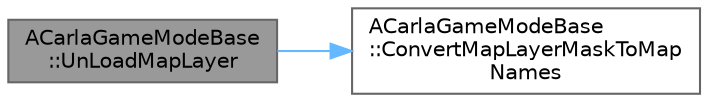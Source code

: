 digraph "ACarlaGameModeBase::UnLoadMapLayer"
{
 // INTERACTIVE_SVG=YES
 // LATEX_PDF_SIZE
  bgcolor="transparent";
  edge [fontname=Helvetica,fontsize=10,labelfontname=Helvetica,labelfontsize=10];
  node [fontname=Helvetica,fontsize=10,shape=box,height=0.2,width=0.4];
  rankdir="LR";
  Node1 [id="Node000001",label="ACarlaGameModeBase\l::UnLoadMapLayer",height=0.2,width=0.4,color="gray40", fillcolor="grey60", style="filled", fontcolor="black",tooltip=" "];
  Node1 -> Node2 [id="edge1_Node000001_Node000002",color="steelblue1",style="solid",tooltip=" "];
  Node2 [id="Node000002",label="ACarlaGameModeBase\l::ConvertMapLayerMaskToMap\lNames",height=0.2,width=0.4,color="grey40", fillcolor="white", style="filled",URL="$db/de5/classACarlaGameModeBase.html#a9f10298d9ca477ff5c427476a56c8ef5",tooltip=" "];
}
